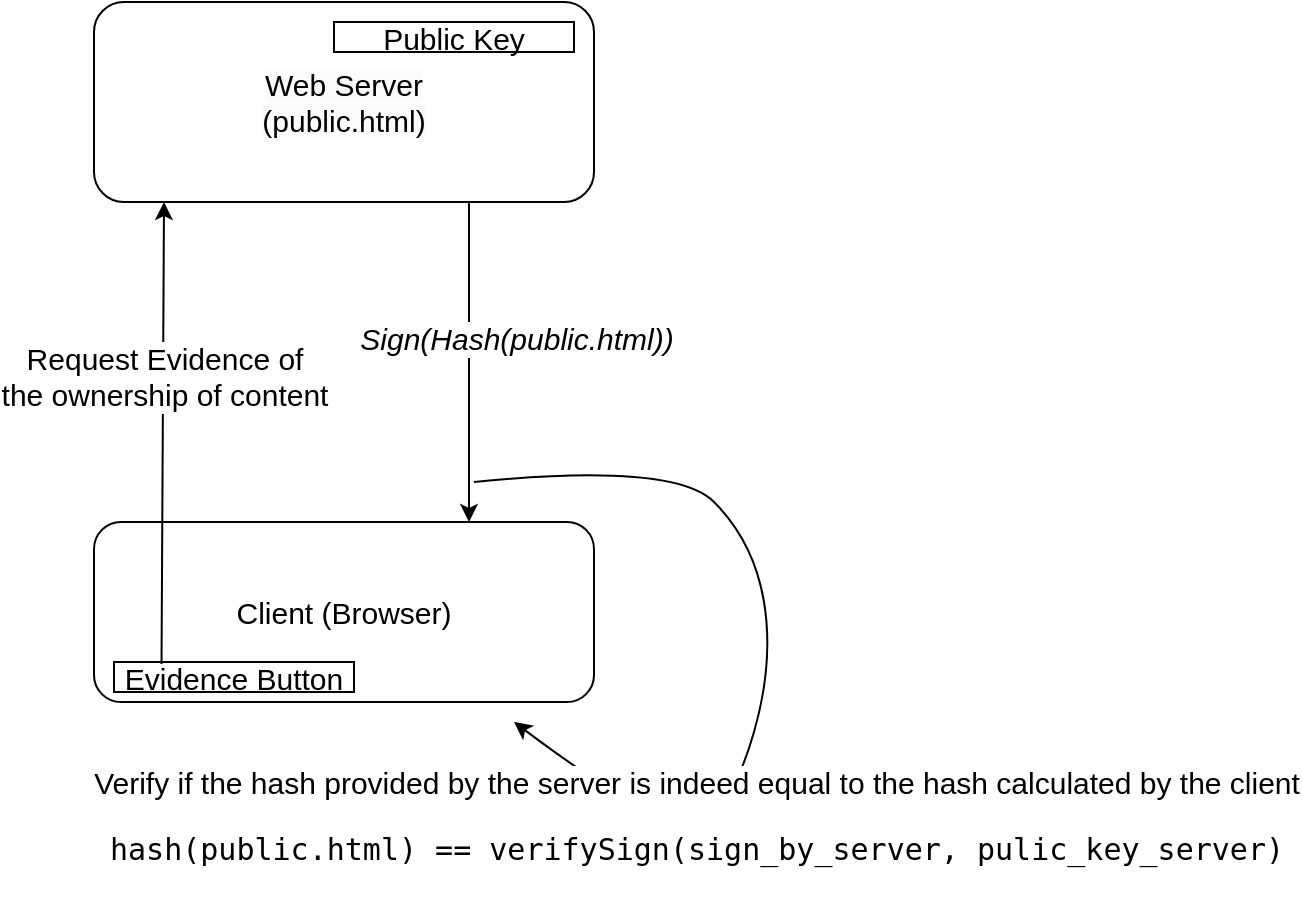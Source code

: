 <mxfile version="21.6.6" type="github">
  <diagram name="Page-1" id="iil4lh7RDAHoKHjmze5Y">
    <mxGraphModel dx="1362" dy="807" grid="1" gridSize="10" guides="1" tooltips="1" connect="1" arrows="1" fold="1" page="1" pageScale="1" pageWidth="827" pageHeight="1169" math="0" shadow="0">
      <root>
        <mxCell id="0" />
        <mxCell id="1" parent="0" />
        <mxCell id="Xigk0I36Ql-HQcnw8WtN-5" value="&lt;span style=&quot;color: rgb(0, 0, 0); font-family: Helvetica; font-size: 15px; font-style: normal; font-variant-ligatures: normal; font-variant-caps: normal; font-weight: 400; letter-spacing: normal; orphans: 2; text-align: center; text-indent: 0px; text-transform: none; widows: 2; word-spacing: 0px; -webkit-text-stroke-width: 0px; background-color: rgb(251, 251, 251); text-decoration-thickness: initial; text-decoration-style: initial; text-decoration-color: initial; float: none; display: inline !important;&quot;&gt;Web Server&lt;/span&gt;&lt;br style=&quot;border-color: var(--border-color); color: rgb(0, 0, 0); font-family: Helvetica; font-size: 15px; font-style: normal; font-variant-ligatures: normal; font-variant-caps: normal; font-weight: 400; letter-spacing: normal; orphans: 2; text-align: center; text-indent: 0px; text-transform: none; widows: 2; word-spacing: 0px; -webkit-text-stroke-width: 0px; background-color: rgb(251, 251, 251); text-decoration-thickness: initial; text-decoration-style: initial; text-decoration-color: initial;&quot;&gt;&lt;span style=&quot;color: rgb(0, 0, 0); font-family: Helvetica; font-size: 15px; font-style: normal; font-variant-ligatures: normal; font-variant-caps: normal; font-weight: 400; letter-spacing: normal; orphans: 2; text-align: center; text-indent: 0px; text-transform: none; widows: 2; word-spacing: 0px; -webkit-text-stroke-width: 0px; background-color: rgb(251, 251, 251); text-decoration-thickness: initial; text-decoration-style: initial; text-decoration-color: initial; float: none; display: inline !important;&quot;&gt;(public.html)&lt;/span&gt;" style="rounded=1;whiteSpace=wrap;html=1;fontSize=15;" vertex="1" parent="1">
          <mxGeometry x="110" y="60" width="250" height="100" as="geometry" />
        </mxCell>
        <mxCell id="Xigk0I36Ql-HQcnw8WtN-6" value="Client (Browser)&lt;br style=&quot;font-size: 15px;&quot;&gt;" style="rounded=1;whiteSpace=wrap;html=1;fontSize=15;" vertex="1" parent="1">
          <mxGeometry x="110" y="320" width="250" height="90" as="geometry" />
        </mxCell>
        <mxCell id="Xigk0I36Ql-HQcnw8WtN-8" value="Evidence Button" style="rounded=0;whiteSpace=wrap;html=1;points=[[0,0,0,0,0],[0,0.25,0,0,0],[0,0.5,0,0,0],[0,0.75,0,0,0],[0,1,0,0,0],[0.25,0,0,0,0],[0.25,1,0,0,0],[0.5,0,0,0,0],[0.5,1,0,0,0],[0.75,0,0,0,0],[0.75,1,0,0,0],[1,0,0,0,0],[1,0.25,0,0,0],[1,0.5,0,0,0],[1,0.75,0,0,0],[1,1,0,0,0]];movable=1;resizable=1;rotatable=1;deletable=1;editable=1;locked=0;connectable=1;container=1;fontSize=15;" vertex="1" parent="1">
          <mxGeometry x="120" y="390" width="120" height="15" as="geometry" />
        </mxCell>
        <mxCell id="Xigk0I36Ql-HQcnw8WtN-10" value="" style="endArrow=classic;html=1;rounded=0;exitX=0.198;exitY=0.067;exitDx=0;exitDy=0;exitPerimeter=0;fontSize=15;entryX=0.14;entryY=1;entryDx=0;entryDy=0;entryPerimeter=0;" edge="1" parent="1" source="Xigk0I36Ql-HQcnw8WtN-8" target="Xigk0I36Ql-HQcnw8WtN-5">
          <mxGeometry width="50" height="50" relative="1" as="geometry">
            <mxPoint x="140" y="320" as="sourcePoint" />
            <mxPoint x="150" y="170" as="targetPoint" />
          </mxGeometry>
        </mxCell>
        <mxCell id="Xigk0I36Ql-HQcnw8WtN-13" value="Request Evidence of&lt;br style=&quot;font-size: 15px;&quot;&gt;the ownership of content" style="edgeLabel;html=1;align=center;verticalAlign=middle;resizable=0;points=[];fontSize=15;" vertex="1" connectable="0" parent="Xigk0I36Ql-HQcnw8WtN-10">
          <mxGeometry x="0.251" relative="1" as="geometry">
            <mxPoint as="offset" />
          </mxGeometry>
        </mxCell>
        <mxCell id="Xigk0I36Ql-HQcnw8WtN-14" value="" style="endArrow=classic;html=1;rounded=0;exitX=0.75;exitY=1;exitDx=0;exitDy=0;entryX=0.75;entryY=0;entryDx=0;entryDy=0;fontSize=15;" edge="1" parent="1" source="Xigk0I36Ql-HQcnw8WtN-5" target="Xigk0I36Ql-HQcnw8WtN-6">
          <mxGeometry width="50" height="50" relative="1" as="geometry">
            <mxPoint x="70" y="430" as="sourcePoint" />
            <mxPoint x="120" y="380" as="targetPoint" />
          </mxGeometry>
        </mxCell>
        <mxCell id="Xigk0I36Ql-HQcnw8WtN-17" value="&lt;font style=&quot;font-size: 15px;&quot;&gt;&lt;i&gt;Sign(Hash(public.html))&lt;/i&gt;&lt;/font&gt;" style="edgeLabel;html=1;align=center;verticalAlign=middle;resizable=0;points=[];fontSize=15;" vertex="1" connectable="0" parent="Xigk0I36Ql-HQcnw8WtN-14">
          <mxGeometry x="-0.15" y="1" relative="1" as="geometry">
            <mxPoint x="22" as="offset" />
          </mxGeometry>
        </mxCell>
        <mxCell id="Xigk0I36Ql-HQcnw8WtN-18" value="" style="curved=1;endArrow=classic;html=1;rounded=0;" edge="1" parent="1">
          <mxGeometry width="50" height="50" relative="1" as="geometry">
            <mxPoint x="300" y="300" as="sourcePoint" />
            <mxPoint x="320" y="420" as="targetPoint" />
            <Array as="points">
              <mxPoint x="400" y="290" />
              <mxPoint x="440" y="330" />
              <mxPoint x="450" y="390" />
              <mxPoint x="430" y="460" />
              <mxPoint x="400" y="480" />
            </Array>
          </mxGeometry>
        </mxCell>
        <mxCell id="Xigk0I36Ql-HQcnw8WtN-19" value="&lt;font style=&quot;font-size: 15px;&quot;&gt;Verify if the hash provided by the server is indeed equal to&amp;nbsp;the hash calculated by the client&lt;br&gt;&lt;/font&gt;&lt;pre style=&quot;font-size: 15px;&quot;&gt;&lt;font style=&quot;font-size: 15px;&quot;&gt;hash(public.html) == verifySign(sign_by_server, pulic_key_server)&lt;/font&gt;&lt;/pre&gt;" style="edgeLabel;html=1;align=center;verticalAlign=middle;resizable=0;points=[];" vertex="1" connectable="0" parent="Xigk0I36Ql-HQcnw8WtN-18">
          <mxGeometry x="0.473" y="1" relative="1" as="geometry">
            <mxPoint as="offset" />
          </mxGeometry>
        </mxCell>
        <mxCell id="Xigk0I36Ql-HQcnw8WtN-20" value="Public Key" style="rounded=0;whiteSpace=wrap;html=1;points=[[0,0,0,0,0],[0,0.25,0,0,0],[0,0.5,0,0,0],[0,0.75,0,0,0],[0,1,0,0,0],[0.25,0,0,0,0],[0.25,1,0,0,0],[0.5,0,0,0,0],[0.5,1,0,0,0],[0.75,0,0,0,0],[0.75,1,0,0,0],[1,0,0,0,0],[1,0.25,0,0,0],[1,0.5,0,0,0],[1,0.75,0,0,0],[1,1,0,0,0]];movable=1;resizable=1;rotatable=1;deletable=1;editable=1;locked=0;connectable=1;container=1;fontSize=15;" vertex="1" parent="1">
          <mxGeometry x="230" y="70" width="120" height="15" as="geometry" />
        </mxCell>
      </root>
    </mxGraphModel>
  </diagram>
</mxfile>
